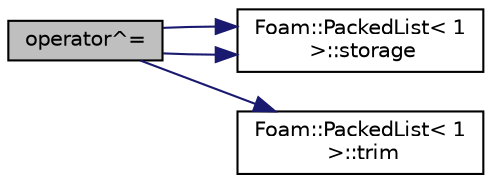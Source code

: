 digraph "operator^="
{
  bgcolor="transparent";
  edge [fontname="Helvetica",fontsize="10",labelfontname="Helvetica",labelfontsize="10"];
  node [fontname="Helvetica",fontsize="10",shape=record];
  rankdir="LR";
  Node1 [label="operator^=",height=0.2,width=0.4,color="black", fillcolor="grey75", style="filled", fontcolor="black"];
  Node1 -> Node2 [color="midnightblue",fontsize="10",style="solid",fontname="Helvetica"];
  Node2 [label="Foam::PackedList\< 1\l \>::storage",height=0.2,width=0.4,color="black",URL="$a01794.html#a1ba396a2fd19fef62a608bf487edb420",tooltip="Return the underlying packed storage. "];
  Node1 -> Node2 [color="midnightblue",fontsize="10",style="solid",fontname="Helvetica"];
  Node1 -> Node3 [color="midnightblue",fontsize="10",style="solid",fontname="Helvetica"];
  Node3 [label="Foam::PackedList\< 1\l \>::trim",height=0.2,width=0.4,color="black",URL="$a01794.html#a5b6f0b4106b5b1f17ba3dc75aa44b79c",tooltip="Trim any trailing zero elements. "];
}
